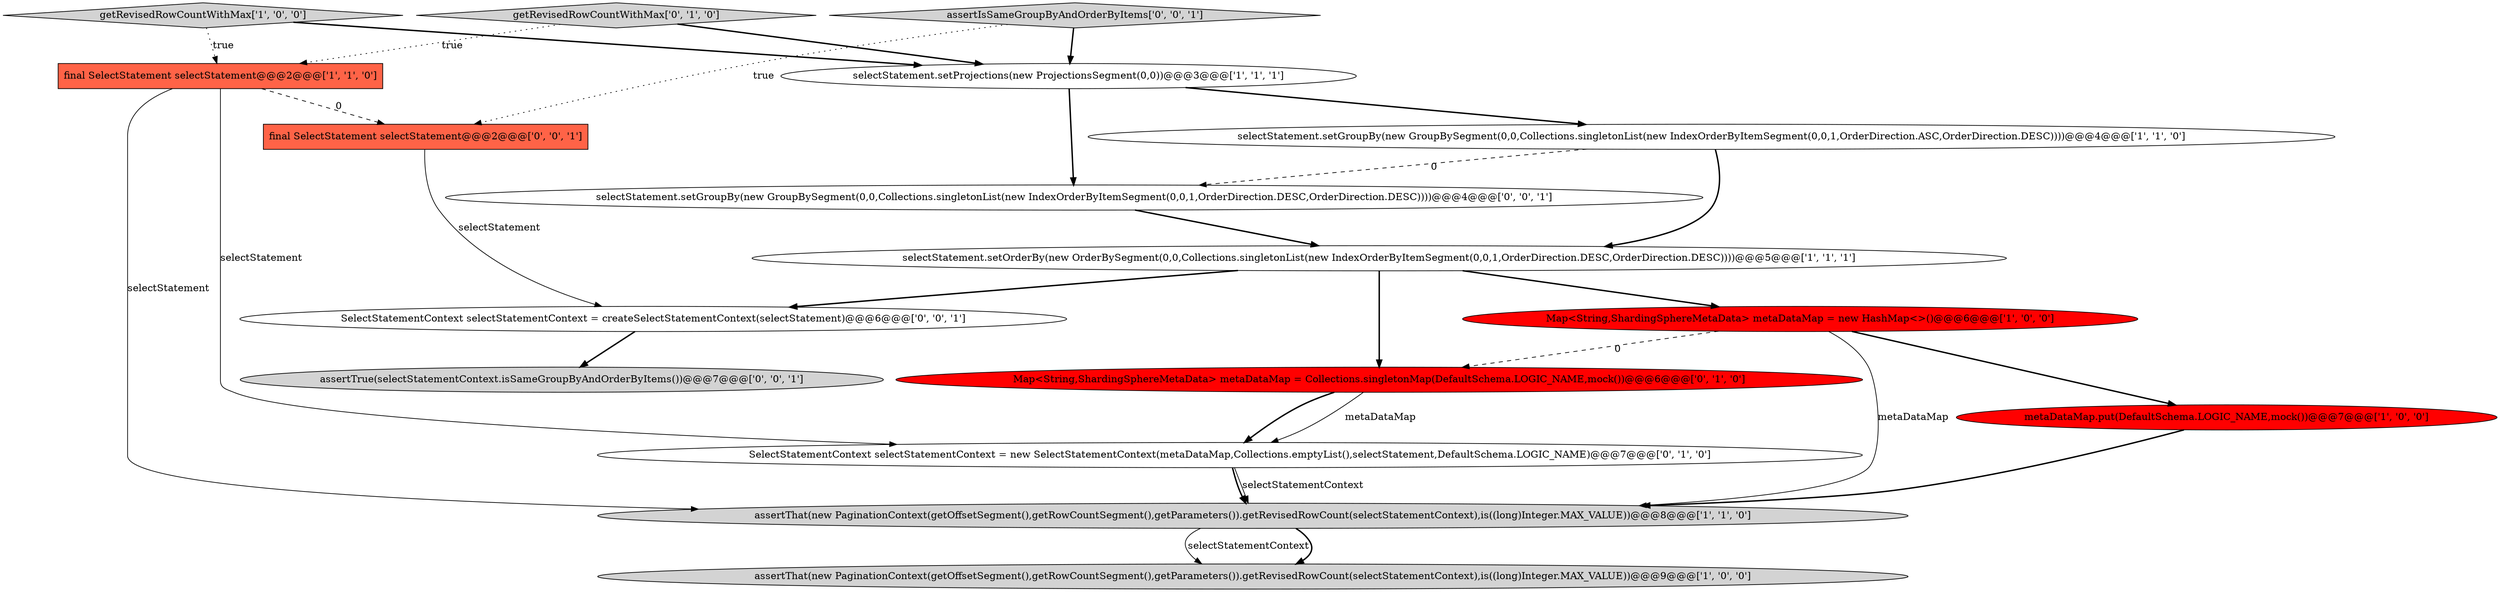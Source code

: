 digraph {
5 [style = filled, label = "selectStatement.setGroupBy(new GroupBySegment(0,0,Collections.singletonList(new IndexOrderByItemSegment(0,0,1,OrderDirection.ASC,OrderDirection.DESC))))@@@4@@@['1', '1', '0']", fillcolor = white, shape = ellipse image = "AAA0AAABBB1BBB"];
6 [style = filled, label = "assertThat(new PaginationContext(getOffsetSegment(),getRowCountSegment(),getParameters()).getRevisedRowCount(selectStatementContext),is((long)Integer.MAX_VALUE))@@@8@@@['1', '1', '0']", fillcolor = lightgray, shape = ellipse image = "AAA0AAABBB1BBB"];
7 [style = filled, label = "selectStatement.setOrderBy(new OrderBySegment(0,0,Collections.singletonList(new IndexOrderByItemSegment(0,0,1,OrderDirection.DESC,OrderDirection.DESC))))@@@5@@@['1', '1', '1']", fillcolor = white, shape = ellipse image = "AAA0AAABBB1BBB"];
14 [style = filled, label = "SelectStatementContext selectStatementContext = createSelectStatementContext(selectStatement)@@@6@@@['0', '0', '1']", fillcolor = white, shape = ellipse image = "AAA0AAABBB3BBB"];
8 [style = filled, label = "getRevisedRowCountWithMax['1', '0', '0']", fillcolor = lightgray, shape = diamond image = "AAA0AAABBB1BBB"];
2 [style = filled, label = "assertThat(new PaginationContext(getOffsetSegment(),getRowCountSegment(),getParameters()).getRevisedRowCount(selectStatementContext),is((long)Integer.MAX_VALUE))@@@9@@@['1', '0', '0']", fillcolor = lightgray, shape = ellipse image = "AAA0AAABBB1BBB"];
3 [style = filled, label = "final SelectStatement selectStatement@@@2@@@['1', '1', '0']", fillcolor = tomato, shape = box image = "AAA0AAABBB1BBB"];
11 [style = filled, label = "getRevisedRowCountWithMax['0', '1', '0']", fillcolor = lightgray, shape = diamond image = "AAA0AAABBB2BBB"];
13 [style = filled, label = "selectStatement.setGroupBy(new GroupBySegment(0,0,Collections.singletonList(new IndexOrderByItemSegment(0,0,1,OrderDirection.DESC,OrderDirection.DESC))))@@@4@@@['0', '0', '1']", fillcolor = white, shape = ellipse image = "AAA0AAABBB3BBB"];
4 [style = filled, label = "Map<String,ShardingSphereMetaData> metaDataMap = new HashMap<>()@@@6@@@['1', '0', '0']", fillcolor = red, shape = ellipse image = "AAA1AAABBB1BBB"];
16 [style = filled, label = "assertIsSameGroupByAndOrderByItems['0', '0', '1']", fillcolor = lightgray, shape = diamond image = "AAA0AAABBB3BBB"];
9 [style = filled, label = "SelectStatementContext selectStatementContext = new SelectStatementContext(metaDataMap,Collections.emptyList(),selectStatement,DefaultSchema.LOGIC_NAME)@@@7@@@['0', '1', '0']", fillcolor = white, shape = ellipse image = "AAA0AAABBB2BBB"];
10 [style = filled, label = "Map<String,ShardingSphereMetaData> metaDataMap = Collections.singletonMap(DefaultSchema.LOGIC_NAME,mock())@@@6@@@['0', '1', '0']", fillcolor = red, shape = ellipse image = "AAA1AAABBB2BBB"];
15 [style = filled, label = "final SelectStatement selectStatement@@@2@@@['0', '0', '1']", fillcolor = tomato, shape = box image = "AAA0AAABBB3BBB"];
0 [style = filled, label = "metaDataMap.put(DefaultSchema.LOGIC_NAME,mock())@@@7@@@['1', '0', '0']", fillcolor = red, shape = ellipse image = "AAA1AAABBB1BBB"];
1 [style = filled, label = "selectStatement.setProjections(new ProjectionsSegment(0,0))@@@3@@@['1', '1', '1']", fillcolor = white, shape = ellipse image = "AAA0AAABBB1BBB"];
12 [style = filled, label = "assertTrue(selectStatementContext.isSameGroupByAndOrderByItems())@@@7@@@['0', '0', '1']", fillcolor = lightgray, shape = ellipse image = "AAA0AAABBB3BBB"];
1->5 [style = bold, label=""];
5->13 [style = dashed, label="0"];
0->6 [style = bold, label=""];
7->10 [style = bold, label=""];
6->2 [style = solid, label="selectStatementContext"];
11->1 [style = bold, label=""];
3->9 [style = solid, label="selectStatement"];
3->6 [style = solid, label="selectStatement"];
7->4 [style = bold, label=""];
1->13 [style = bold, label=""];
8->3 [style = dotted, label="true"];
10->9 [style = solid, label="metaDataMap"];
9->6 [style = bold, label=""];
4->0 [style = bold, label=""];
6->2 [style = bold, label=""];
7->14 [style = bold, label=""];
8->1 [style = bold, label=""];
15->14 [style = solid, label="selectStatement"];
16->1 [style = bold, label=""];
13->7 [style = bold, label=""];
14->12 [style = bold, label=""];
4->6 [style = solid, label="metaDataMap"];
3->15 [style = dashed, label="0"];
5->7 [style = bold, label=""];
10->9 [style = bold, label=""];
9->6 [style = solid, label="selectStatementContext"];
4->10 [style = dashed, label="0"];
11->3 [style = dotted, label="true"];
16->15 [style = dotted, label="true"];
}
